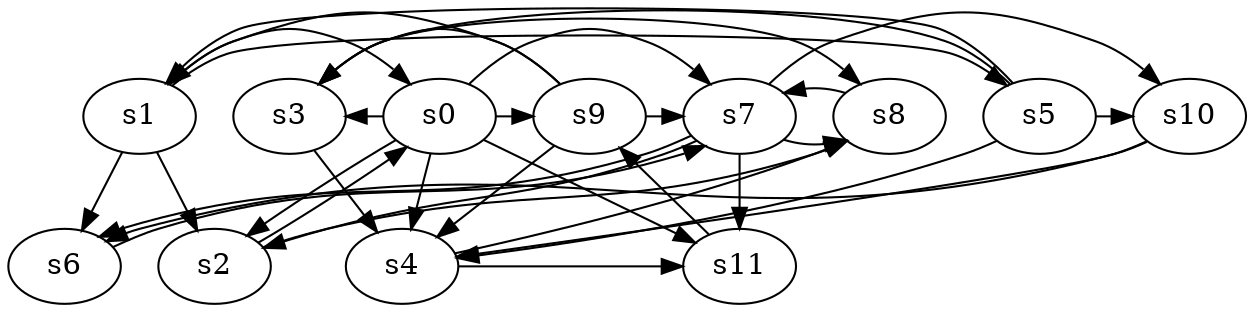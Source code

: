 digraph game_0865_complex_12 {
    s0 [name="s0", player=1, target=1];
    s1 [name="s1", player=0];
    s2 [name="s2", player=1];
    s3 [name="s3", player=0];
    s4 [name="s4", player=1, target=1];
    s5 [name="s5", player=1, target=1];
    s6 [name="s6", player=1, target=1];
    s7 [name="s7", player=0];
    s8 [name="s8", player=0, target=1];
    s9 [name="s9", player=1];
    s10 [name="s10", player=0];
    s11 [name="s11", player=0];

    s0 -> s2 [constraint="time % 2 == 1 && time % 3 == 1"];
    s0 -> s3 [constraint="!(time % 3 == 0)"];
    s0 -> s4;
    s0 -> s7 [constraint="time == 6"];
    s0 -> s9 [constraint="!(time % 6 == 1)"];
    s0 -> s11 [constraint="time % 2 == 1 || time % 3 == 2"];
    s1 -> s0 [constraint="time % 2 == 1 && time % 5 == 2"];
    s1 -> s2;
    s1 -> s5 [constraint="time == 0 || time == 3"];
    s1 -> s6;
    s2 -> s0 [constraint="time % 5 == 4 || time % 2 == 1"];
    s2 -> s8 [constraint="!(time % 5 == 3)"];
    s3 -> s4;
    s3 -> s8 [constraint="time % 8 == 1"];
    s4 -> s8 [constraint="time % 5 == 3 || time % 5 == 1"];
    s4 -> s11 [constraint="!(time % 5 == 3)"];
    s5 -> s1 [constraint="time == 0 || time == 14 || time == 16"];
    s5 -> s3 [constraint="time == 1 || time == 2"];
    s5 -> s4 [constraint="time % 2 == 0 && time % 4 == 2"];
    s5 -> s10 [constraint="time == 1 || time == 9 || time == 11 || time == 14"];
    s6 -> s7 [constraint="time % 8 == 1"];
    s7 -> s2 [constraint="time % 3 == 2 && time % 5 == 3"];
    s7 -> s6 [constraint="time % 2 == 0 && time % 4 == 1"];
    s7 -> s8 [constraint="time % 8 == 3"];
    s7 -> s10 [constraint="!(time % 6 == 0)"];
    s7 -> s11;
    s8 -> s7 [constraint="time % 4 == 3"];
    s9 -> s1 [constraint="time % 2 == 0 || time % 2 == 0"];
    s9 -> s3 [constraint="time == 2 || time == 6 || time == 9 || time == 16 || time == 20"];
    s9 -> s4 [constraint="time % 3 == 1 || time % 2 == 1"];
    s9 -> s7 [constraint="time == 1 || time == 5 || time == 13"];
    s10 -> s4 [constraint="time % 7 == 2"];
    s10 -> s6 [constraint="!(time % 4 == 3)"];
    s11 -> s9 [constraint="!(time % 2 == 0)"];
}
